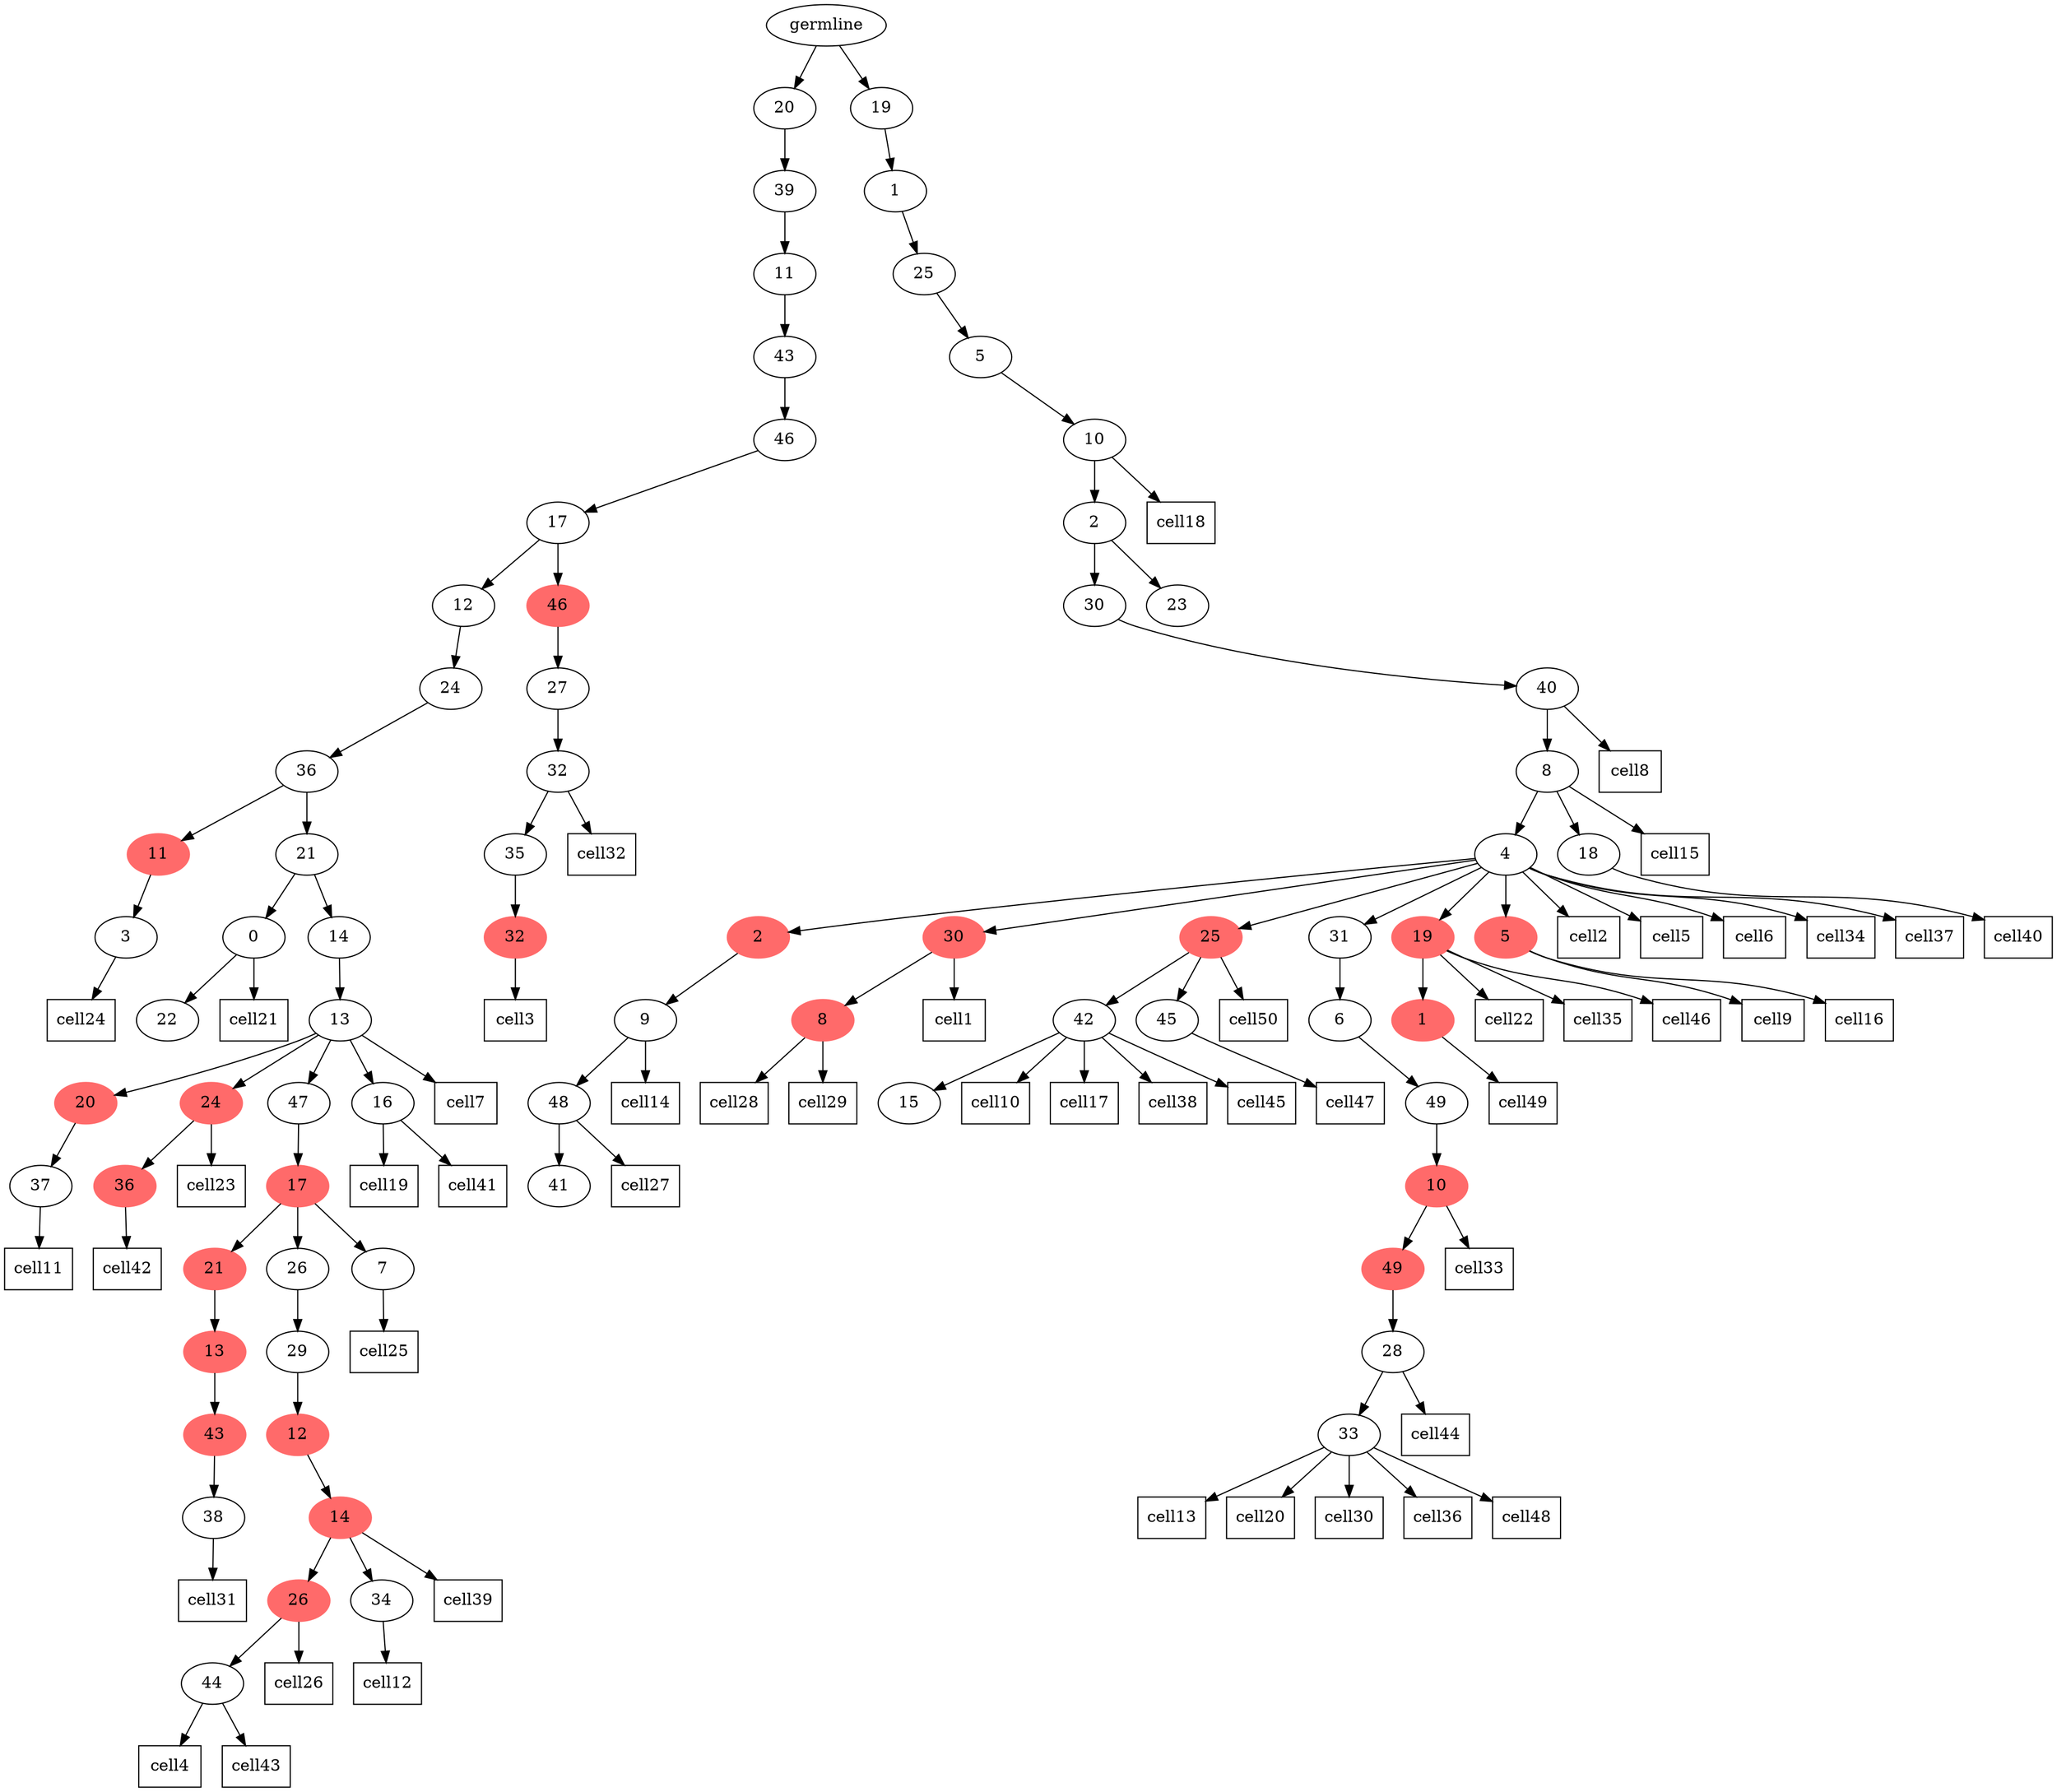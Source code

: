 digraph g {
	"71" -> "72";
	"72" [label="3"];
	"69" -> "70";
	"70" [label="22"];
	"67" -> "68";
	"68" [label="37"];
	"65" -> "66";
	"66" [color=indianred1, style=filled, label="36"];
	"62" -> "63";
	"63" [label="38"];
	"61" -> "62";
	"62" [color=indianred1, style=filled, label="43"];
	"60" -> "61";
	"61" [color=indianred1, style=filled, label="13"];
	"56" -> "57";
	"57" [label="44"];
	"55" -> "56";
	"56" [color=indianred1, style=filled, label="26"];
	"55" -> "58";
	"58" [label="34"];
	"54" -> "55";
	"55" [color=indianred1, style=filled, label="14"];
	"53" -> "54";
	"54" [color=indianred1, style=filled, label="12"];
	"52" -> "53";
	"53" [label="29"];
	"51" -> "52";
	"52" [label="26"];
	"51" -> "59";
	"59" [label="7"];
	"51" -> "60";
	"60" [color=indianred1, style=filled, label="21"];
	"50" -> "51";
	"51" [color=indianred1, style=filled, label="17"];
	"49" -> "50";
	"50" [label="47"];
	"49" -> "64";
	"64" [label="16"];
	"49" -> "65";
	"65" [color=indianred1, style=filled, label="24"];
	"49" -> "67";
	"67" [color=indianred1, style=filled, label="20"];
	"48" -> "49";
	"49" [label="13"];
	"47" -> "48";
	"48" [label="14"];
	"47" -> "69";
	"69" [label="0"];
	"46" -> "47";
	"47" [label="21"];
	"46" -> "71";
	"71" [color=indianred1, style=filled, label="11"];
	"45" -> "46";
	"46" [label="36"];
	"44" -> "45";
	"45" [label="24"];
	"42" -> "43";
	"43" [color=indianred1, style=filled, label="32"];
	"41" -> "42";
	"42" [label="35"];
	"40" -> "41";
	"41" [label="32"];
	"39" -> "40";
	"40" [label="27"];
	"38" -> "39";
	"39" [color=indianred1, style=filled, label="46"];
	"38" -> "44";
	"44" [label="12"];
	"37" -> "38";
	"38" [label="17"];
	"36" -> "37";
	"37" [label="46"];
	"35" -> "36";
	"36" [label="43"];
	"34" -> "35";
	"35" [label="11"];
	"33" -> "34";
	"34" [label="39"];
	"30" -> "31";
	"31" [label="41"];
	"29" -> "30";
	"30" [label="48"];
	"28" -> "29";
	"29" [label="9"];
	"26" -> "27";
	"27" [color=indianred1, style=filled, label="8"];
	"23" -> "24";
	"24" [label="15"];
	"21" -> "22";
	"22" [label="45"];
	"21" -> "23";
	"23" [label="42"];
	"19" -> "20";
	"20" [label="33"];
	"18" -> "19";
	"19" [label="28"];
	"17" -> "18";
	"18" [color=indianred1, style=filled, label="49"];
	"16" -> "17";
	"17" [color=indianred1, style=filled, label="10"];
	"15" -> "16";
	"16" [label="49"];
	"14" -> "15";
	"15" [label="6"];
	"12" -> "13";
	"13" [color=indianred1, style=filled, label="1"];
	"11" -> "12";
	"12" [color=indianred1, style=filled, label="19"];
	"11" -> "14";
	"14" [label="31"];
	"11" -> "21";
	"21" [color=indianred1, style=filled, label="25"];
	"11" -> "25";
	"25" [color=indianred1, style=filled, label="5"];
	"11" -> "26";
	"26" [color=indianred1, style=filled, label="30"];
	"11" -> "28";
	"28" [color=indianred1, style=filled, label="2"];
	"9" -> "10";
	"10" [label="18"];
	"9" -> "11";
	"11" [label="4"];
	"8" -> "9";
	"9" [label="8"];
	"7" -> "8";
	"8" [label="40"];
	"6" -> "7";
	"7" [label="30"];
	"6" -> "32";
	"32" [label="23"];
	"5" -> "6";
	"6" [label="2"];
	"4" -> "5";
	"5" [label="10"];
	"3" -> "4";
	"4" [label="5"];
	"2" -> "3";
	"3" [label="25"];
	"1" -> "2";
	"2" [label="1"];
	"0" -> "1";
	"1" [label="19"];
	"0" -> "33";
	"33" [label="20"];
	"0" [label="germline"];
	"26" -> cell1;
	cell1 [shape=box]
	"11" -> cell2;
	cell2 [shape=box]
	"43" -> cell3;
	cell3 [shape=box]
	"57" -> cell4;
	cell4 [shape=box]
	"11" -> cell5;
	cell5 [shape=box]
	"11" -> cell6;
	cell6 [shape=box]
	"49" -> cell7;
	cell7 [shape=box]
	"8" -> cell8;
	cell8 [shape=box]
	"25" -> cell9;
	cell9 [shape=box]
	"23" -> cell10;
	cell10 [shape=box]
	"68" -> cell11;
	cell11 [shape=box]
	"58" -> cell12;
	cell12 [shape=box]
	"20" -> cell13;
	cell13 [shape=box]
	"29" -> cell14;
	cell14 [shape=box]
	"9" -> cell15;
	cell15 [shape=box]
	"25" -> cell16;
	cell16 [shape=box]
	"23" -> cell17;
	cell17 [shape=box]
	"5" -> cell18;
	cell18 [shape=box]
	"64" -> cell19;
	cell19 [shape=box]
	"20" -> cell20;
	cell20 [shape=box]
	"69" -> cell21;
	cell21 [shape=box]
	"12" -> cell22;
	cell22 [shape=box]
	"65" -> cell23;
	cell23 [shape=box]
	"72" -> cell24;
	cell24 [shape=box]
	"59" -> cell25;
	cell25 [shape=box]
	"56" -> cell26;
	cell26 [shape=box]
	"30" -> cell27;
	cell27 [shape=box]
	"27" -> cell28;
	cell28 [shape=box]
	"27" -> cell29;
	cell29 [shape=box]
	"20" -> cell30;
	cell30 [shape=box]
	"63" -> cell31;
	cell31 [shape=box]
	"41" -> cell32;
	cell32 [shape=box]
	"17" -> cell33;
	cell33 [shape=box]
	"11" -> cell34;
	cell34 [shape=box]
	"12" -> cell35;
	cell35 [shape=box]
	"20" -> cell36;
	cell36 [shape=box]
	"11" -> cell37;
	cell37 [shape=box]
	"23" -> cell38;
	cell38 [shape=box]
	"55" -> cell39;
	cell39 [shape=box]
	"10" -> cell40;
	cell40 [shape=box]
	"64" -> cell41;
	cell41 [shape=box]
	"66" -> cell42;
	cell42 [shape=box]
	"57" -> cell43;
	cell43 [shape=box]
	"19" -> cell44;
	cell44 [shape=box]
	"23" -> cell45;
	cell45 [shape=box]
	"12" -> cell46;
	cell46 [shape=box]
	"22" -> cell47;
	cell47 [shape=box]
	"20" -> cell48;
	cell48 [shape=box]
	"13" -> cell49;
	cell49 [shape=box]
	"21" -> cell50;
	cell50 [shape=box]
}
